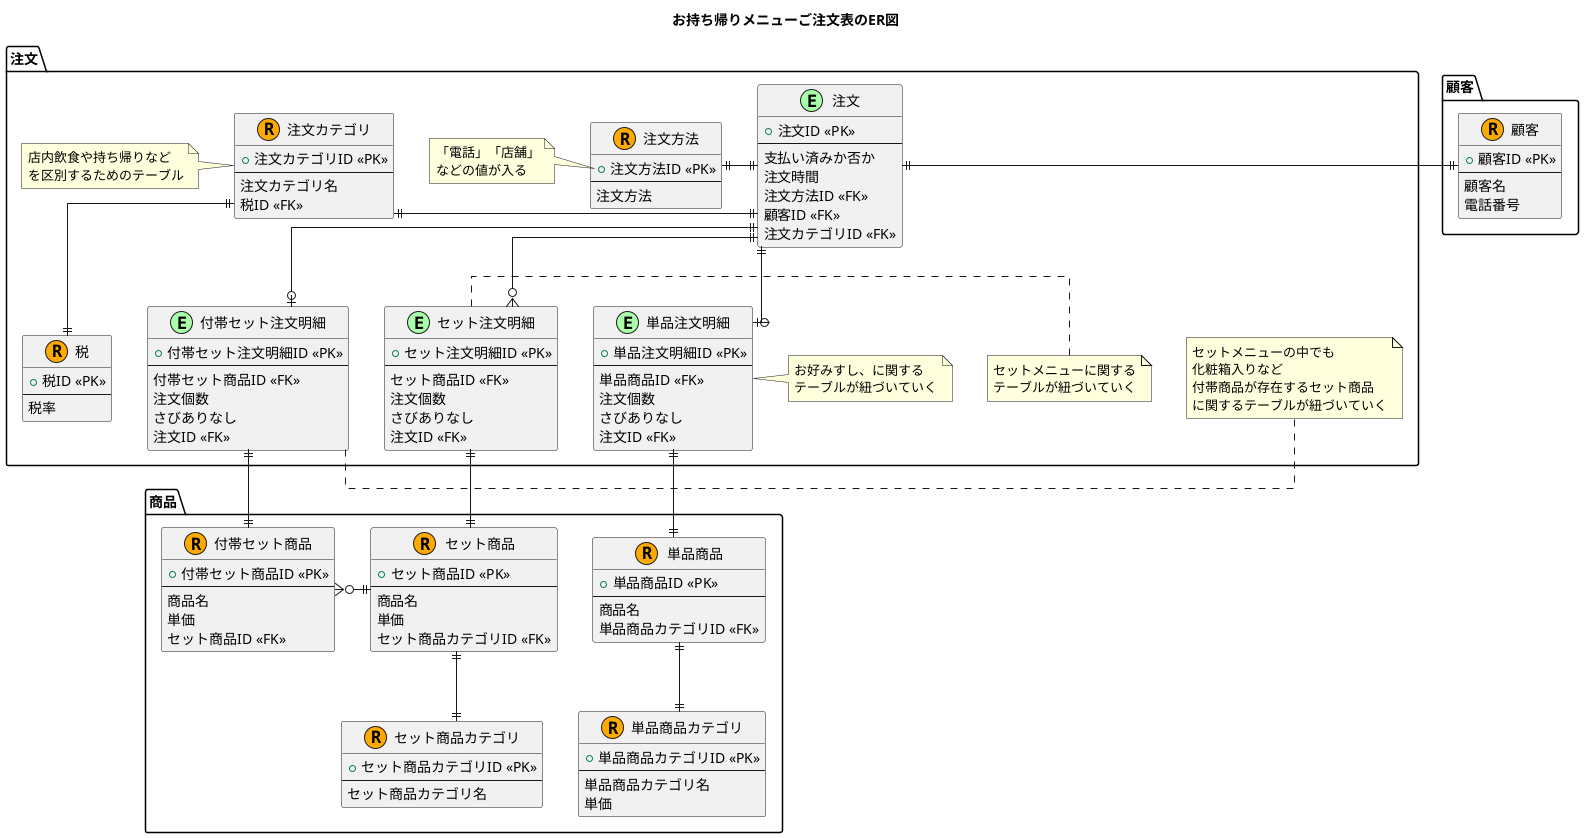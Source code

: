 @startuml

title "お持ち帰りメニューご注文表のER図"

skinparam Linetype ortho

/' 
  イベント系テーブル：E
  リソース系テーブル：R
'/

!define EVENT_MARK_COLOR AAFFAA
!define RESOURCE_MARK_COLOR FFAA00

package "注文" as orderpkg {
  entity "注文" as order <<E, EVENT_MARK_COLOR>> {
    + 注文ID <<PK>>
    ---
    支払い済みか否か
    注文時間
    注文方法ID <<FK>>
    顧客ID <<FK>>
    注文カテゴリID <<FK>>
  }

  entity "セット注文明細" as set_order_detail <<E, EVENT_MARK_COLOR>> {
    + セット注文明細ID <<PK>>
    ---
    セット商品ID <<FK>>
    注文個数
    さびありなし
    注文ID <<FK>>
  }

  note right of set_order_detail
    セットメニューに関する
    テーブルが紐づいていく
  end note

  entity "付帯セット注文明細" as set_accessorial_order_detail <<E, EVENT_MARK_COLOR>> {
    + 付帯セット注文明細ID <<PK>>
    ---
    付帯セット商品ID <<FK>>
    注文個数
    さびありなし
    注文ID <<FK>>
  }

  note right of set_accessorial_order_detail
    セットメニューの中でも
    化粧箱入りなど
    付帯商品が存在するセット商品
    に関するテーブルが紐づいていく
  end note

  entity "単品注文明細" as order_detail <<E, EVENT_MARK_COLOR>> {
    + 単品注文明細ID <<PK>>
    ---
    単品商品ID <<FK>>
    注文個数
    さびありなし
    注文ID <<FK>>
  }

  note right of order_detail
    お好みすし、に関する
    テーブルが紐づいていく
  end note

  entity "注文方法" as order_method <<R, RESOURCE_MARK_COLOR>> {
    + 注文方法ID <<PK>>
    ---
    注文方法
  }

  note left of order_method::注文方法
    「電話」「店舗」
    などの値が入る
  end note

  entity "注文カテゴリ" as order_category <<R, RESOURCE_MARK_COLOR>> {
    + 注文カテゴリID <<PK>>
    ---
    注文カテゴリ名
    税ID <<FK>>
  }

  note left of order_category
    店内飲食や持ち帰りなど
    を区別するためのテーブル
  end note

  entity "税" as tax <<R, RESOURCE_MARK_COLOR>> {
    + 税ID <<PK>>
    ---
    税率
  }
}

package "商品" as productpkg {
  entity "単品商品" as product <<R, RESOURCE_MARK_COLOR>> {
    + 単品商品ID <<PK>>
    ---
    商品名
    単品商品カテゴリID <<FK>>
  }

  entity "セット商品" as set_product <<R, RESOURCE_MARK_COLOR>> {
    + セット商品ID <<PK>>
    ---
    商品名
    単価
    セット商品カテゴリID <<FK>>
  }

  entity "付帯セット商品" as accessorial_set_product <<R, RESOURCE_MARK_COLOR>> {
    + 付帯セット商品ID <<PK>>
    ---
    商品名
    単価
    セット商品ID <<FK>>
  }

  entity "セット商品カテゴリ" as set_product_class <<R, RESOURCE_MARK_COLOR>> {
    + セット商品カテゴリID <<PK>>
    ---
    セット商品カテゴリ名
  }

  entity "単品商品カテゴリ" as product_class <<R, RESOURCE_MARK_COLOR>> {
    + 単品商品カテゴリID <<PK>>
    ---
    単品商品カテゴリ名
    単価
  }
}

package "顧客" as customerpkg {
  entity "顧客" as customer <<R, RESOURCE_MARK_COLOR>> {
    + 顧客ID <<PK>>
    ---
    顧客名
    電話番号
  }
}

order ||-l-|| order_method
order ||-d-o| order_detail
order ||-d-o{ set_order_detail
order ||-d-o| set_accessorial_order_detail
order ||-l-|| order_category
set_order_detail ||-d-|| set_product
order_detail ||--|| product
set_accessorial_order_detail ||--|| accessorial_set_product
set_product ||-d-|| set_product_class
set_product ||-r-o{ accessorial_set_product
product ||--|| product_class
order ||-l-|| customer
order_category ||--|| tax

@enduml